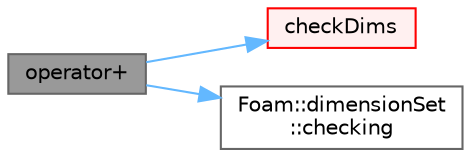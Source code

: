 digraph "operator+"
{
 // LATEX_PDF_SIZE
  bgcolor="transparent";
  edge [fontname=Helvetica,fontsize=10,labelfontname=Helvetica,labelfontsize=10];
  node [fontname=Helvetica,fontsize=10,shape=box,height=0.2,width=0.4];
  rankdir="LR";
  Node1 [id="Node000001",label="operator+",height=0.2,width=0.4,color="gray40", fillcolor="grey60", style="filled", fontcolor="black",tooltip=" "];
  Node1 -> Node2 [id="edge1_Node000001_Node000002",color="steelblue1",style="solid",tooltip=" "];
  Node2 [id="Node000002",label="checkDims",height=0.2,width=0.4,color="red", fillcolor="#FFF0F0", style="filled",URL="$namespaceFoam.html#a8b3d800efcb0016ea09dd37394144085",tooltip=" "];
  Node1 -> Node5 [id="edge2_Node000001_Node000005",color="steelblue1",style="solid",tooltip=" "];
  Node5 [id="Node000005",label="Foam::dimensionSet\l::checking",height=0.2,width=0.4,color="grey40", fillcolor="white", style="filled",URL="$classFoam_1_1dimensionSet.html#a5f346e7a9af898ba9b6385d96a01baae",tooltip=" "];
}
